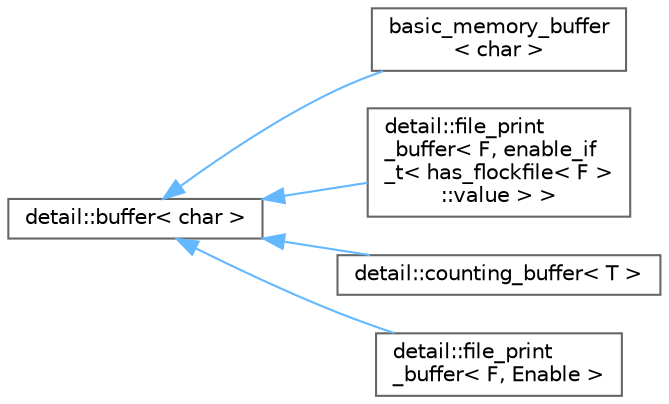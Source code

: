 digraph "类继承关系图"
{
 // LATEX_PDF_SIZE
  bgcolor="transparent";
  edge [fontname=Helvetica,fontsize=10,labelfontname=Helvetica,labelfontsize=10];
  node [fontname=Helvetica,fontsize=10,shape=box,height=0.2,width=0.4];
  rankdir="LR";
  Node0 [id="Node000000",label="detail::buffer\< char \>",height=0.2,width=0.4,color="grey40", fillcolor="white", style="filled",URL="$classdetail_1_1buffer.html",tooltip=" "];
  Node0 -> Node1 [id="edge554_Node000000_Node000001",dir="back",color="steelblue1",style="solid",tooltip=" "];
  Node1 [id="Node000001",label="basic_memory_buffer\l\< char \>",height=0.2,width=0.4,color="grey40", fillcolor="white", style="filled",URL="$classbasic__memory__buffer.html",tooltip=" "];
  Node0 -> Node2 [id="edge555_Node000000_Node000002",dir="back",color="steelblue1",style="solid",tooltip=" "];
  Node2 [id="Node000002",label="detail::file_print\l_buffer\< F, enable_if\l_t\< has_flockfile\< F \>\l::value \> \>",height=0.2,width=0.4,color="grey40", fillcolor="white", style="filled",URL="$classdetail_1_1file__print__buffer_3_01_f_00_01enable__if__t_3_01has__flockfile_3_01_f_01_4_1_1value_01_4_01_4.html",tooltip=" "];
  Node0 -> Node3 [id="edge556_Node000000_Node000003",dir="back",color="steelblue1",style="solid",tooltip=" "];
  Node3 [id="Node000003",label="detail::counting_buffer\< T \>",height=0.2,width=0.4,color="grey40", fillcolor="white", style="filled",URL="$classdetail_1_1counting__buffer.html",tooltip=" "];
  Node0 -> Node4 [id="edge557_Node000000_Node000004",dir="back",color="steelblue1",style="solid",tooltip=" "];
  Node4 [id="Node000004",label="detail::file_print\l_buffer\< F, Enable \>",height=0.2,width=0.4,color="grey40", fillcolor="white", style="filled",URL="$classdetail_1_1file__print__buffer.html",tooltip=" "];
}
